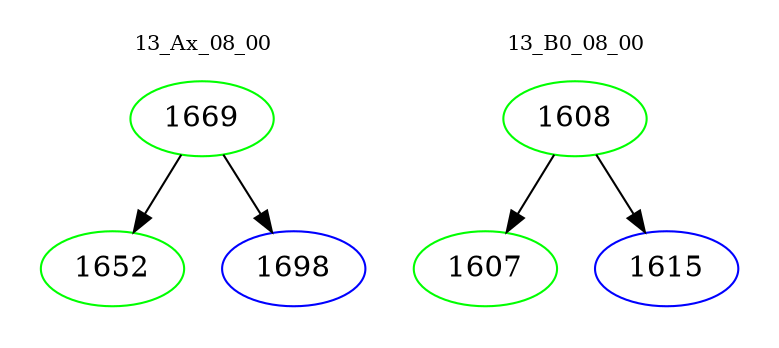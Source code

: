 digraph{
subgraph cluster_0 {
color = white
label = "13_Ax_08_00";
fontsize=10;
T0_1669 [label="1669", color="green"]
T0_1669 -> T0_1652 [color="black"]
T0_1652 [label="1652", color="green"]
T0_1669 -> T0_1698 [color="black"]
T0_1698 [label="1698", color="blue"]
}
subgraph cluster_1 {
color = white
label = "13_B0_08_00";
fontsize=10;
T1_1608 [label="1608", color="green"]
T1_1608 -> T1_1607 [color="black"]
T1_1607 [label="1607", color="green"]
T1_1608 -> T1_1615 [color="black"]
T1_1615 [label="1615", color="blue"]
}
}
